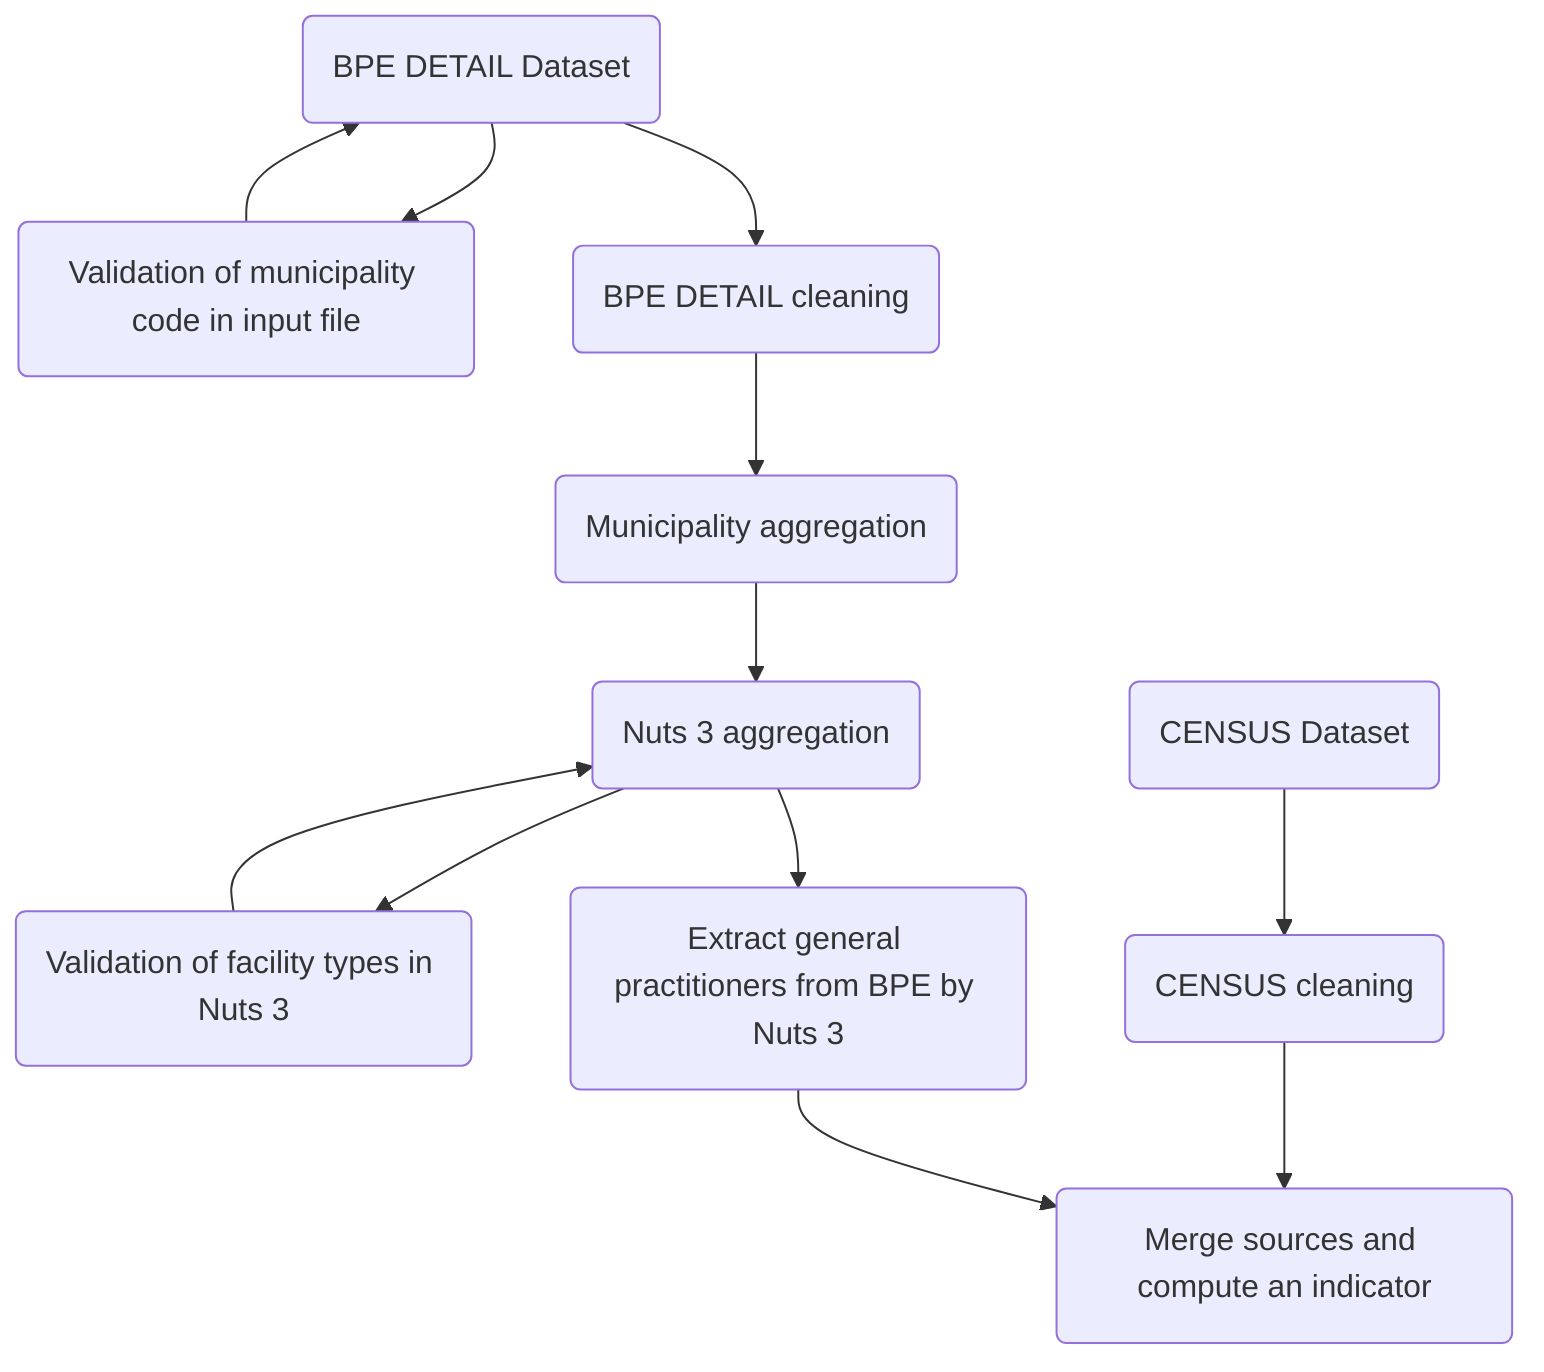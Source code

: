 graph TD
  T0(BPE DETAIL Dataset)

  T1(CENSUS Dataset)

  S1(Validation of municipality code in input file)
  
  S2(BPE DETAIL cleaning)

  S3(Municipality aggregation)

  S4(Nuts 3 aggregation)

  S5(Validation of facility types in Nuts 3)

  S6(CENSUS cleaning)

  S7(Extract general practitioners from BPE by Nuts 3)

  S8(Merge sources and compute an indicator)

  T0-->S1-->T0

  T0-->S2

  S2-->S3

  S3-->S4

  S4-->S5-->S4

  S4-->S7

  T1-->S6

  S6-->S8
  S7-->S8